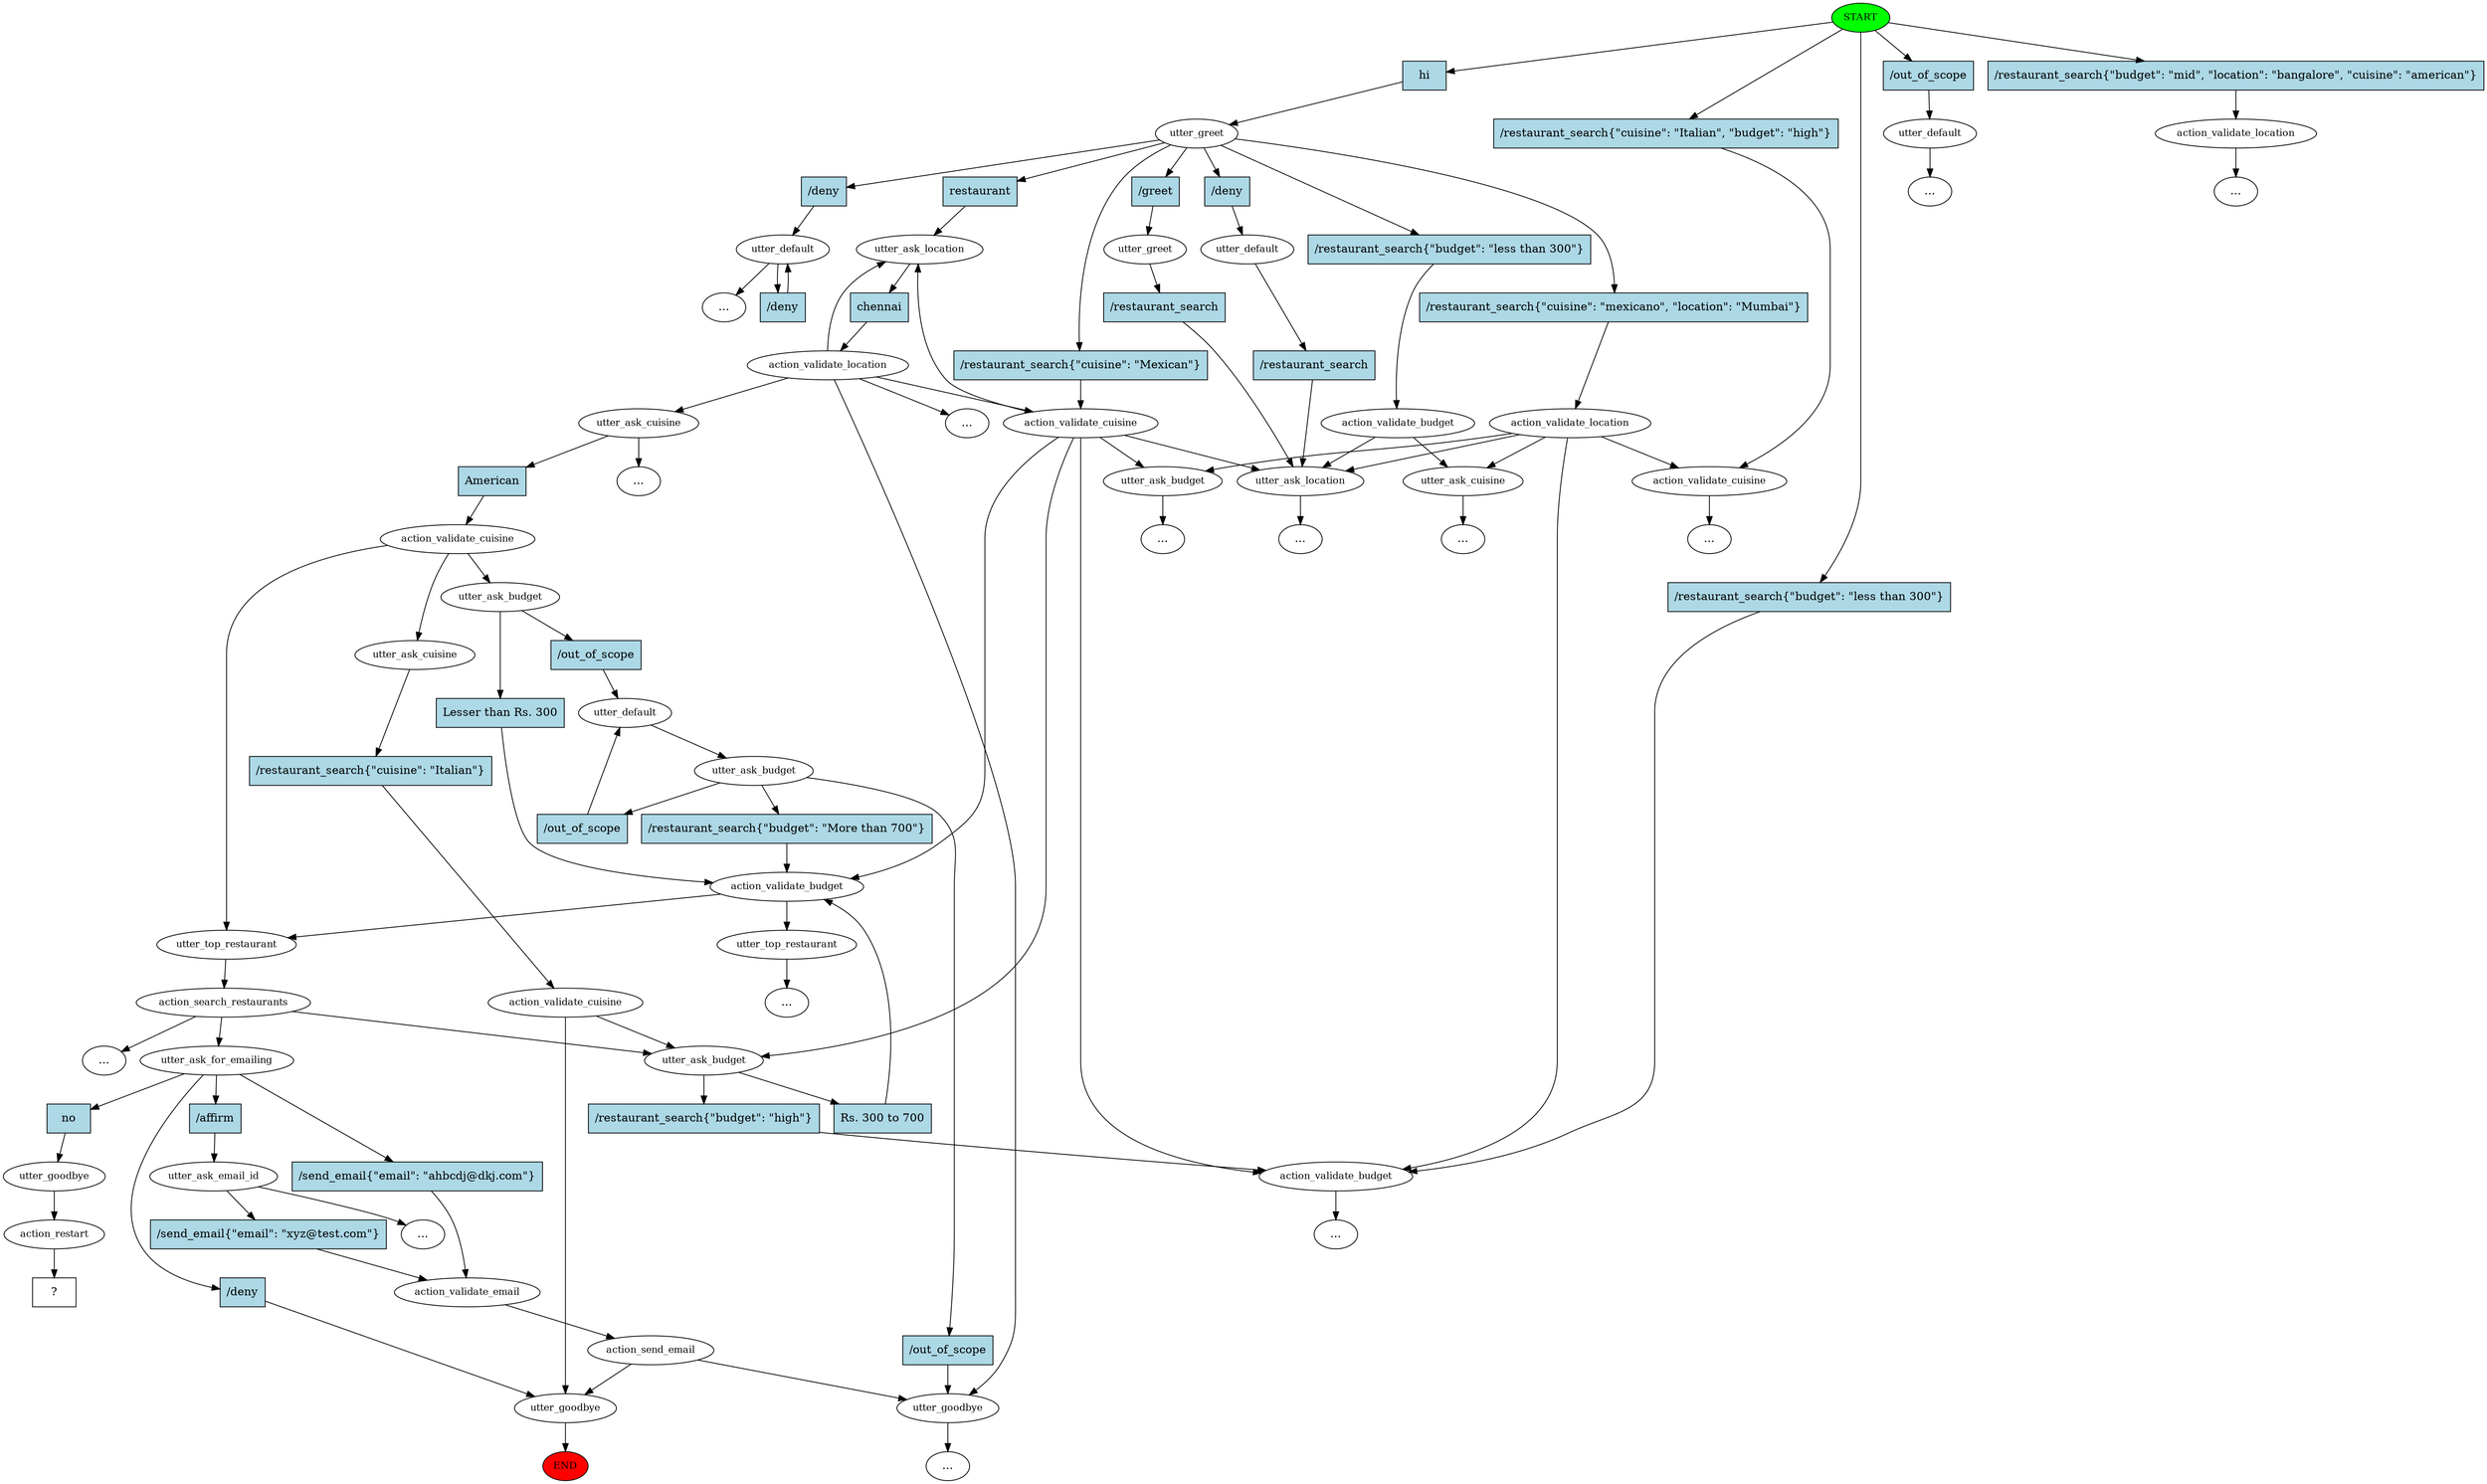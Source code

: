 digraph  {
0 [class="start active", fillcolor=green, fontsize=12, label=START, style=filled];
"-1" [class=end, fillcolor=red, fontsize=12, label=END, style=filled];
1 [class=active, fontsize=12, label=utter_greet];
2 [class=active, fontsize=12, label=utter_ask_location];
3 [class=active, fontsize=12, label=action_validate_location];
4 [class=active, fontsize=12, label=utter_ask_cuisine];
5 [class=active, fontsize=12, label=action_validate_cuisine];
6 [class=active, fontsize=12, label=utter_ask_budget];
7 [class=active, fontsize=12, label=action_validate_budget];
8 [class=active, fontsize=12, label=utter_top_restaurant];
9 [class=active, fontsize=12, label=action_search_restaurants];
10 [class=active, fontsize=12, label=utter_ask_for_emailing];
11 [class="", fontsize=12, label=utter_ask_email_id];
12 [class="", fontsize=12, label=action_validate_email];
13 [class="", fontsize=12, label=action_send_email];
14 [class="", fontsize=12, label=utter_goodbye];
16 [class="", fontsize=12, label=utter_default];
"-4" [class=ellipsis, label="..."];
19 [class="", fontsize=12, label=utter_default];
20 [class="", fontsize=12, label=utter_ask_location];
22 [class="", fontsize=12, label=utter_greet];
30 [class="", fontsize=12, label=utter_default];
31 [class="", fontsize=12, label=utter_ask_budget];
"-7" [class=ellipsis, label="..."];
45 [class="", fontsize=12, label=utter_goodbye];
63 [class="", fontsize=12, label=utter_ask_cuisine];
64 [class="", fontsize=12, label=action_validate_cuisine];
"-10" [class=ellipsis, label="..."];
80 [class="", fontsize=12, label=action_validate_cuisine];
81 [class=active, fontsize=12, label=utter_ask_budget];
82 [class="", fontsize=12, label=action_validate_budget];
"-12" [class=ellipsis, label="..."];
97 [class="", fontsize=12, label=utter_top_restaurant];
"-13" [class=ellipsis, label="..."];
"-14" [class=ellipsis, label="..."];
105 [class="", fontsize=12, label=action_validate_location];
106 [class="", fontsize=12, label=utter_ask_cuisine];
111 [class="", fontsize=12, label=action_validate_budget];
137 [class="", fontsize=12, label=action_validate_cuisine];
150 [class="", fontsize=12, label=utter_default];
151 [class="", fontsize=12, label=action_validate_location];
185 [class="", fontsize=12, label=utter_ask_budget];
"-60" [class=ellipsis, label="..."];
"-63" [class=ellipsis, label="..."];
"-65" [class=ellipsis, label="..."];
"-67" [class=ellipsis, label="..."];
"-69" [class=ellipsis, label="..."];
"-70" [class=ellipsis, label="..."];
"-71" [class=ellipsis, label="..."];
"-72" [class=ellipsis, label="..."];
264 [class=active, fontsize=12, label=utter_goodbye];
265 [class=active, fontsize=12, label=action_restart];
266 [class="intent dashed active", label="  ?  ", shape=rect];
267 [class="intent active", fillcolor=lightblue, label=hi, shape=rect, style=filled];
268 [class=intent, fillcolor=lightblue, label="/out_of_scope", shape=rect, style=filled];
269 [class=intent, fillcolor=lightblue, label="/restaurant_search{\"budget\": \"mid\", \"location\": \"bangalore\", \"cuisine\": \"american\"}", shape=rect, style=filled];
270 [class=intent, fillcolor=lightblue, label="/restaurant_search{\"budget\": \"less than 300\"}", shape=rect, style=filled];
271 [class=intent, fillcolor=lightblue, label="/restaurant_search{\"cuisine\": \"Italian\", \"budget\": \"high\"}", shape=rect, style=filled];
272 [class="intent active", fillcolor=lightblue, label=restaurant, shape=rect, style=filled];
273 [class=intent, fillcolor=lightblue, label="/deny", shape=rect, style=filled];
274 [class=intent, fillcolor=lightblue, label="/deny", shape=rect, style=filled];
275 [class=intent, fillcolor=lightblue, label="/greet", shape=rect, style=filled];
276 [class=intent, fillcolor=lightblue, label="/restaurant_search{\"cuisine\": \"mexicano\", \"location\": \"Mumbai\"}", shape=rect, style=filled];
277 [class=intent, fillcolor=lightblue, label="/restaurant_search{\"budget\": \"less than 300\"}", shape=rect, style=filled];
278 [class=intent, fillcolor=lightblue, label="/restaurant_search{\"cuisine\": \"Mexican\"}", shape=rect, style=filled];
279 [class="intent active", fillcolor=lightblue, label=chennai, shape=rect, style=filled];
280 [class="intent active", fillcolor=lightblue, label=American, shape=rect, style=filled];
281 [class="intent active", fillcolor=lightblue, label="Lesser than Rs. 300", shape=rect, style=filled];
282 [class=intent, fillcolor=lightblue, label="/out_of_scope", shape=rect, style=filled];
283 [class=intent, fillcolor=lightblue, label="/affirm", shape=rect, style=filled];
284 [class=intent, fillcolor=lightblue, label="/deny", shape=rect, style=filled];
285 [class="intent active", fillcolor=lightblue, label=no, shape=rect, style=filled];
286 [class=intent, fillcolor=lightblue, label="/send_email{\"email\": \"ahbcdj@dkj.com\"}", shape=rect, style=filled];
287 [class=intent, fillcolor=lightblue, label="/send_email{\"email\": \"xyz@test.com\"}", shape=rect, style=filled];
288 [class=intent, fillcolor=lightblue, label="/deny", shape=rect, style=filled];
289 [class=intent, fillcolor=lightblue, label="/restaurant_search", shape=rect, style=filled];
290 [class=intent, fillcolor=lightblue, label="/restaurant_search", shape=rect, style=filled];
291 [class=intent, fillcolor=lightblue, label="/restaurant_search{\"budget\": \"More than 700\"}", shape=rect, style=filled];
292 [class=intent, fillcolor=lightblue, label="/out_of_scope", shape=rect, style=filled];
293 [class=intent, fillcolor=lightblue, label="/out_of_scope", shape=rect, style=filled];
294 [class=intent, fillcolor=lightblue, label="/restaurant_search{\"cuisine\": \"Italian\"}", shape=rect, style=filled];
295 [class=intent, fillcolor=lightblue, label="/restaurant_search{\"budget\": \"high\"}", shape=rect, style=filled];
296 [class="intent active", fillcolor=lightblue, label="Rs. 300 to 700", shape=rect, style=filled];
0 -> 267  [class=active, key=0];
0 -> 268  [class="", key=0];
0 -> 269  [class="", key=0];
0 -> 270  [class="", key=0];
0 -> 271  [class="", key=0];
1 -> 272  [class=active, key=0];
1 -> 273  [class="", key=0];
1 -> 274  [class="", key=0];
1 -> 275  [class="", key=0];
1 -> 276  [class="", key=0];
1 -> 277  [class="", key=0];
1 -> 278  [class="", key=0];
2 -> 279  [class=active, key=0];
3 -> 4  [class=active, key=NONE, label=""];
3 -> 2  [class="", key=NONE, label=""];
3 -> 80  [class="", key=NONE, label=""];
3 -> "-14"  [class="", key=NONE, label=""];
3 -> 14  [class="", key=NONE, label=""];
4 -> "-71"  [class="", key=NONE, label=""];
4 -> 280  [class=active, key=0];
5 -> 6  [class=active, key=NONE, label=""];
5 -> 63  [class="", key=NONE, label=""];
5 -> 8  [class="", key=NONE, label=""];
6 -> 281  [class=active, key=0];
6 -> 282  [class="", key=0];
7 -> 8  [class=active, key=NONE, label=""];
7 -> 97  [class="", key=NONE, label=""];
8 -> 9  [class=active, key=NONE, label=""];
9 -> 10  [class=active, key=NONE, label=""];
9 -> "-7"  [class="", key=NONE, label=""];
9 -> 81  [class=active, key=NONE, label=""];
10 -> 283  [class="", key=0];
10 -> 284  [class="", key=0];
10 -> 285  [class=active, key=0];
10 -> 286  [class="", key=0];
11 -> "-12"  [class="", key=NONE, label=""];
11 -> 287  [class="", key=0];
12 -> 13  [class="", key=NONE, label=""];
13 -> 14  [class="", key=NONE, label=""];
13 -> 45  [class="", key=NONE, label=""];
14 -> "-10"  [class="", key=NONE, label=""];
16 -> "-4"  [class="", key=NONE, label=""];
16 -> 288  [class="", key=0];
19 -> 289  [class="", key=0];
20 -> "-65"  [class="", key=NONE, label=""];
22 -> 290  [class="", key=0];
30 -> 31  [class="", key=NONE, label=""];
31 -> 291  [class="", key=0];
31 -> 292  [class="", key=0];
31 -> 293  [class="", key=0];
45 -> "-1"  [class="", key=NONE, label=""];
63 -> 294  [class="", key=0];
64 -> 45  [class="", key=NONE, label=""];
64 -> 81  [class="", key=NONE, label=""];
80 -> 81  [class="", key=NONE, label=""];
80 -> 7  [class="", key=NONE, label=""];
80 -> 2  [class="", key=NONE, label=""];
80 -> 20  [class="", key=NONE, label=""];
80 -> 82  [class="", key=NONE, label=""];
80 -> 185  [class="", key=NONE, label=""];
81 -> 295  [class="", key=0];
81 -> 296  [class=active, key=0];
82 -> "-70"  [class="", key=NONE, label=""];
97 -> "-13"  [class="", key=NONE, label=""];
105 -> 106  [class="", key=NONE, label=""];
105 -> 82  [class="", key=NONE, label=""];
105 -> 20  [class="", key=NONE, label=""];
105 -> 137  [class="", key=NONE, label=""];
105 -> 185  [class="", key=NONE, label=""];
106 -> "-60"  [class="", key=NONE, label=""];
111 -> 20  [class="", key=NONE, label=""];
111 -> 106  [class="", key=NONE, label=""];
137 -> "-69"  [class="", key=NONE, label=""];
150 -> "-72"  [class="", key=NONE, label=""];
151 -> "-67"  [class="", key=NONE, label=""];
185 -> "-63"  [class="", key=NONE, label=""];
264 -> 265  [class=active, key=NONE, label=""];
265 -> 266  [class=active, key=NONE, label=""];
267 -> 1  [class=active, key=0];
268 -> 150  [class="", key=0];
269 -> 151  [class="", key=0];
270 -> 82  [class="", key=0];
271 -> 137  [class="", key=0];
272 -> 2  [class=active, key=0];
273 -> 16  [class="", key=0];
274 -> 19  [class="", key=0];
275 -> 22  [class="", key=0];
276 -> 105  [class="", key=0];
277 -> 111  [class="", key=0];
278 -> 80  [class="", key=0];
279 -> 3  [class=active, key=0];
280 -> 5  [class=active, key=0];
281 -> 7  [class=active, key=0];
282 -> 30  [class="", key=0];
283 -> 11  [class="", key=0];
284 -> 45  [class="", key=0];
285 -> 264  [class=active, key=0];
286 -> 12  [class="", key=0];
287 -> 12  [class="", key=0];
288 -> 16  [class="", key=0];
289 -> 20  [class="", key=0];
290 -> 20  [class="", key=0];
291 -> 7  [class="", key=0];
292 -> 30  [class="", key=0];
293 -> 14  [class="", key=0];
294 -> 64  [class="", key=0];
295 -> 82  [class="", key=0];
296 -> 7  [class=active, key=0];
}
